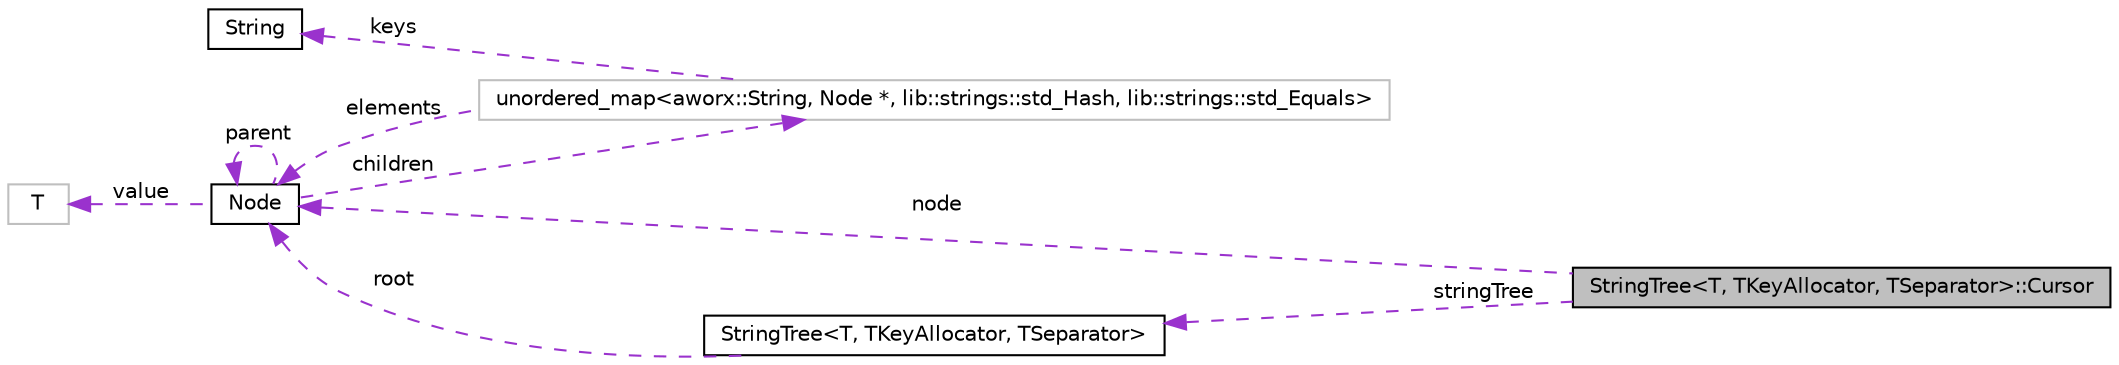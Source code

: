 digraph "StringTree&lt;T, TKeyAllocator, TSeparator&gt;::Cursor"
{
  edge [fontname="Helvetica",fontsize="10",labelfontname="Helvetica",labelfontsize="10"];
  node [fontname="Helvetica",fontsize="10",shape=record];
  rankdir="LR";
  Node1 [label="StringTree\<T, TKeyAllocator, TSeparator\>::Cursor",height=0.2,width=0.4,color="black", fillcolor="grey75", style="filled", fontcolor="black"];
  Node3 [label="unordered_map\<aworx::String, Node *, lib::strings::std_Hash, lib::strings::std_Equals\>",height=0.2,width=0.4,color="grey75", fillcolor="white", style="filled"];
  Node6 [label="StringTree\<T, TKeyAllocator, TSeparator\>",height=0.2,width=0.4,color="black", fillcolor="white", style="filled",URL="$classaworx_1_1lib_1_1containers_1_1StringTree.html"];
  Node2 -> Node1 [dir="back",color="darkorchid3",fontsize="10",style="dashed",label=" node" ,fontname="Helvetica"];
  Node2 -> Node2 [dir="back",color="darkorchid3",fontsize="10",style="dashed",label=" parent" ,fontname="Helvetica"];
  Node2 -> Node3 [dir="back",color="darkorchid3",fontsize="10",style="dashed",label=" elements" ,fontname="Helvetica"];
  Node2 -> Node6 [dir="back",color="darkorchid3",fontsize="10",style="dashed",label=" root" ,fontname="Helvetica"];
  Node3 -> Node2 [dir="back",color="darkorchid3",fontsize="10",style="dashed",label=" children" ,fontname="Helvetica"];
  Node4 -> Node3 [dir="back",color="darkorchid3",fontsize="10",style="dashed",label=" keys" ,fontname="Helvetica"];
  Node5 -> Node2 [dir="back",color="darkorchid3",fontsize="10",style="dashed",label=" value" ,fontname="Helvetica"];
  Node6 -> Node1 [dir="back",color="darkorchid3",fontsize="10",style="dashed",label=" stringTree" ,fontname="Helvetica"];
  Node2 [label="Node",height=0.2,width=0.4,color="black", fillcolor="white", style="filled",URL="$structaworx_1_1lib_1_1containers_1_1StringTree_1_1Node.html"];
  Node4 [label="String",height=0.2,width=0.4,color="black", fillcolor="white", style="filled",URL="$classaworx_1_1lib_1_1strings_1_1String.html"];
  Node5 [label="T",height=0.2,width=0.4,color="grey75", fillcolor="white", style="filled"];
}

